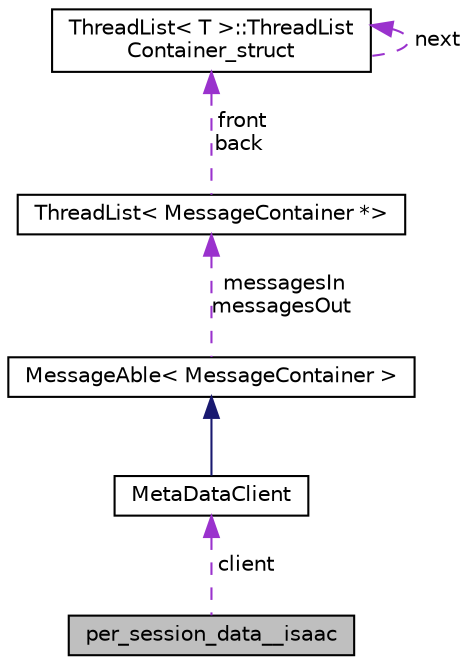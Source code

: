 digraph "per_session_data__isaac"
{
  edge [fontname="Helvetica",fontsize="10",labelfontname="Helvetica",labelfontsize="10"];
  node [fontname="Helvetica",fontsize="10",shape=record];
  Node1 [label="per_session_data__isaac",height=0.2,width=0.4,color="black", fillcolor="grey75", style="filled", fontcolor="black"];
  Node2 -> Node1 [dir="back",color="darkorchid3",fontsize="10",style="dashed",label=" client" ,fontname="Helvetica"];
  Node2 [label="MetaDataClient",height=0.2,width=0.4,color="black", fillcolor="white", style="filled",URL="$classMetaDataClient.html"];
  Node3 -> Node2 [dir="back",color="midnightblue",fontsize="10",style="solid",fontname="Helvetica"];
  Node3 [label="MessageAble\< MessageContainer \>",height=0.2,width=0.4,color="black", fillcolor="white", style="filled",URL="$classMessageAble.html"];
  Node4 -> Node3 [dir="back",color="darkorchid3",fontsize="10",style="dashed",label=" messagesIn\nmessagesOut" ,fontname="Helvetica"];
  Node4 [label="ThreadList\< MessageContainer *\>",height=0.2,width=0.4,color="black", fillcolor="white", style="filled",URL="$classThreadList.html"];
  Node5 -> Node4 [dir="back",color="darkorchid3",fontsize="10",style="dashed",label=" front\nback" ,fontname="Helvetica"];
  Node5 [label="ThreadList\< T \>::ThreadList\lContainer_struct",height=0.2,width=0.4,color="black", fillcolor="white", style="filled",URL="$structThreadList_1_1ThreadListContainer__struct.html"];
  Node5 -> Node5 [dir="back",color="darkorchid3",fontsize="10",style="dashed",label=" next" ,fontname="Helvetica"];
}
